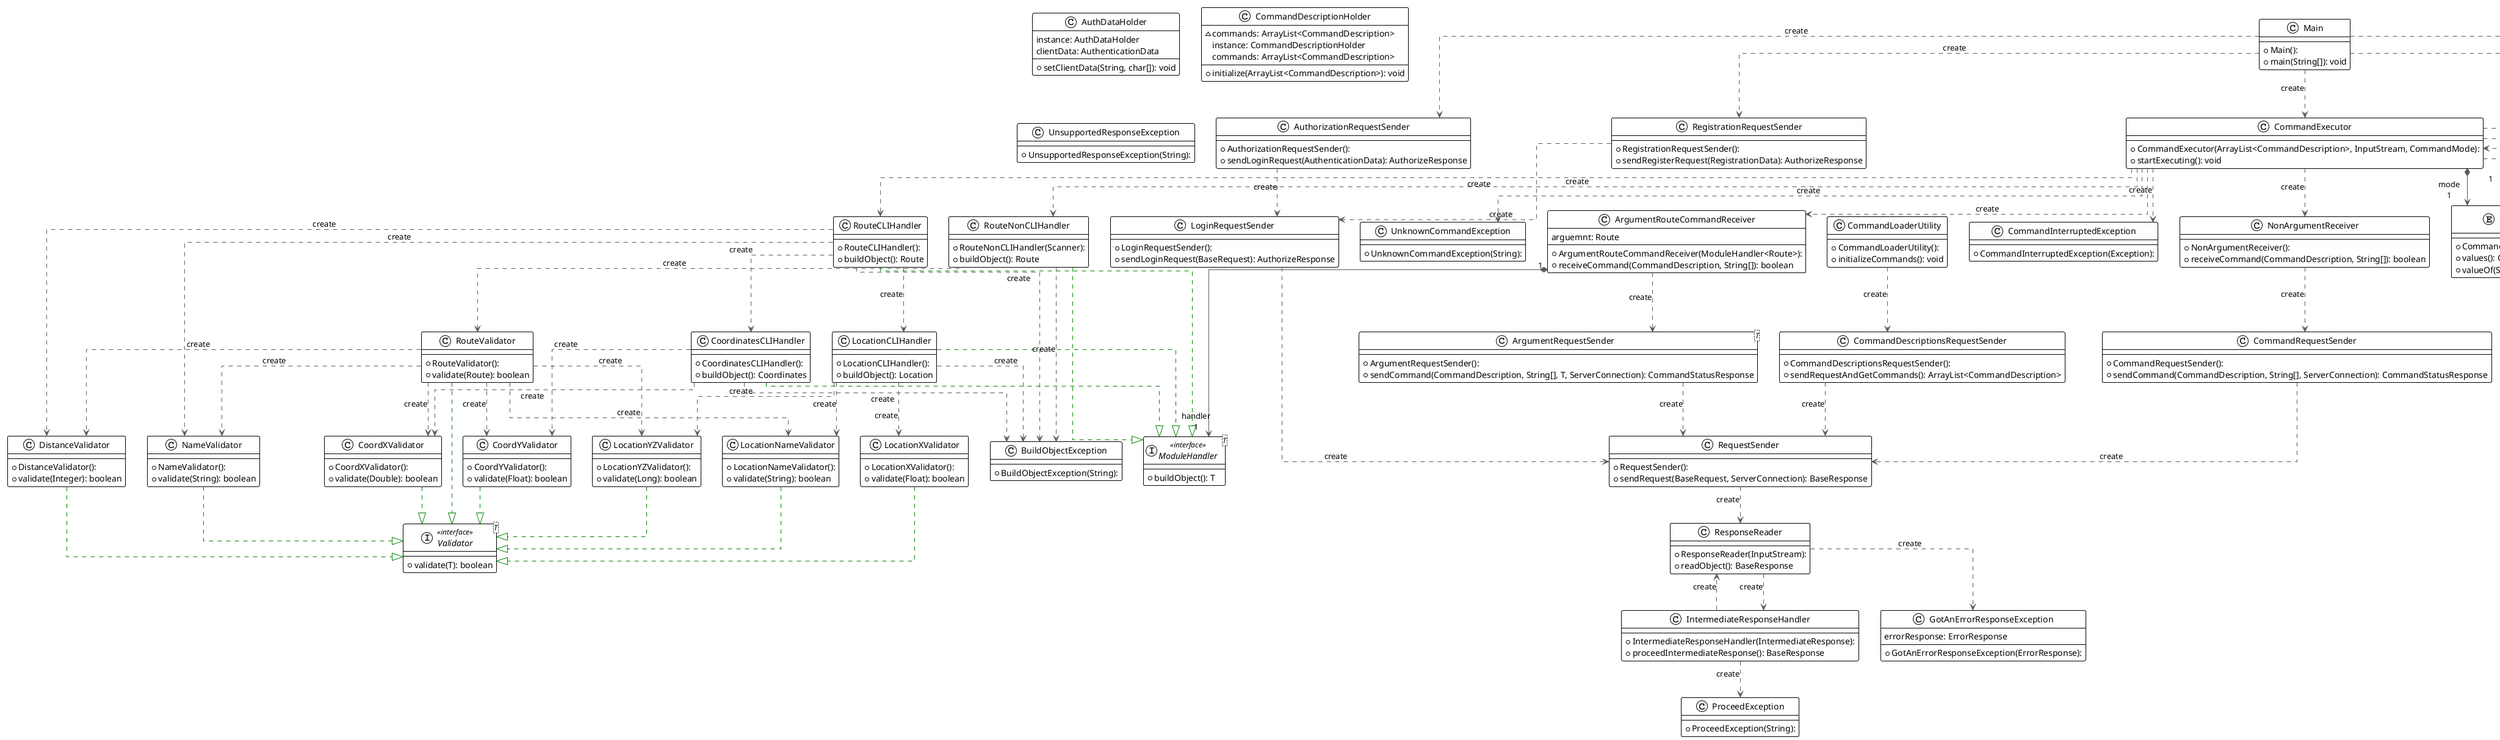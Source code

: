 @startuml

!theme plain
top to bottom direction
skinparam linetype ortho

class ArgumentRequestSender<T> {
  + ArgumentRequestSender(): 
  + sendCommand(CommandDescription, String[], T, ServerConnection): CommandStatusResponse
}
class ArgumentRouteCommandReceiver {
  + ArgumentRouteCommandReceiver(ModuleHandler<Route>): 
  + receiveCommand(CommandDescription, String[]): boolean
   arguemnt: Route
}
class AuthDataHolder {
  + setClientData(String, char[]): void
   instance: AuthDataHolder
   clientData: AuthenticationData
}
class AuthorizationRequestSender {
  + AuthorizationRequestSender(): 
  + sendLoginRequest(AuthenticationData): AuthorizeResponse
}
class BuildObjectException {
  + BuildObjectException(String): 
}
class CommandDescriptionHolder {
  ~ commands: ArrayList<CommandDescription>
  + initialize(ArrayList<CommandDescription>): void
   instance: CommandDescriptionHolder
   commands: ArrayList<CommandDescription>
}
class CommandDescriptionsRequestSender {
  + CommandDescriptionsRequestSender(): 
  + sendRequestAndGetCommands(): ArrayList<CommandDescription>
}
class CommandExecutor {
  + CommandExecutor(ArrayList<CommandDescription>, InputStream, CommandMode): 
  + startExecuting(): void
}
class CommandInterruptedException {
  + CommandInterruptedException(Exception): 
}
class CommandLoaderUtility {
  + CommandLoaderUtility(): 
  + initializeCommands(): void
}
enum CommandMode << enumeration >> {
  + CommandMode(): 
  + values(): CommandMode[]
  + valueOf(String): CommandMode
}
class CommandRequestSender {
  + CommandRequestSender(): 
  + sendCommand(CommandDescription, String[], ServerConnection): CommandStatusResponse
}
class CommandsNotLoadedException {
  + CommandsNotLoadedException(): 
}
class CoordXValidator {
  + CoordXValidator(): 
  + validate(Double): boolean
}
class CoordYValidator {
  + CoordYValidator(): 
  + validate(Float): boolean
}
class CoordinatesCLIHandler {
  + CoordinatesCLIHandler(): 
  + buildObject(): Coordinates
}
class DistanceValidator {
  + DistanceValidator(): 
  + validate(Integer): boolean
}
class ExecuteScriptReceiver {
  + ExecuteScriptReceiver(): 
  + receiveCommand(CommandDescription, String[]): boolean
}
class ExitReceiver {
  + ExitReceiver(): 
  + receiveCommand(CommandDescription, String[]): boolean
}
class GotAnErrorResponseException {
  + GotAnErrorResponseException(ErrorResponse): 
   errorResponse: ErrorResponse
}
class IntermediateResponseHandler {
  + IntermediateResponseHandler(IntermediateResponse): 
  + proceedIntermediateResponse(): BaseResponse
}
class LocationCLIHandler {
  + LocationCLIHandler(): 
  + buildObject(): Location
}
class LocationNameValidator {
  + LocationNameValidator(): 
  + validate(String): boolean
}
class LocationXValidator {
  + LocationXValidator(): 
  + validate(Float): boolean
}
class LocationYZValidator {
  + LocationYZValidator(): 
  + validate(Long): boolean
}
class LoginRequestSender {
  + LoginRequestSender(): 
  + sendLoginRequest(BaseRequest): AuthorizeResponse
}
class Main {
  + Main(): 
  + main(String[]): void
}
interface ModuleHandler<T> << interface >> {
  + buildObject(): T
}
class NameValidator {
  + NameValidator(): 
  + validate(String): boolean
}
class NonArgumentReceiver {
  + NonArgumentReceiver(): 
  + receiveCommand(CommandDescription, String[]): boolean
}
class ProceedException {
  + ProceedException(String): 
}
class RegistrationRequestSender {
  + RegistrationRequestSender(): 
  + sendRegisterRequest(RegistrationData): AuthorizeResponse
}
class RequestSender {
  + RequestSender(): 
  + sendRequest(BaseRequest, ServerConnection): BaseResponse
}
class ResponseReader {
  + ResponseReader(InputStream): 
  + readObject(): BaseResponse
}
class RouteCLIHandler {
  + RouteCLIHandler(): 
  + buildObject(): Route
}
class RouteNonCLIHandler {
  + RouteNonCLIHandler(Scanner): 
  + buildObject(): Route
}
class RouteValidator {
  + RouteValidator(): 
  + validate(Route): boolean
}
interface ServerConnection << interface >> {
  + closeConnection(): void
  + listenServer(): ByteArrayInputStream
  + sendData(byte[]): InputStream
  + openConnection(): void
}
interface ServerConnectionFactory << interface >> {
  + openConnection(InetAddress, int): ServerConnection
}
class ServerConnectionHandler {
  + ServerConnectionHandler(): 
   serverConnection: ServerConnection
   currentConnection: ServerConnection
}
class StreamInterruptedException {
  + StreamInterruptedException(String): 
}
class UdpConnectionBlockDecorator {
  + UdpConnectionBlockDecorator(UdpServerConnection, boolean): 
   lockState: boolean
}
class UdpServerConnection {
  + listenServer(): ByteArrayInputStream
  + openConnection(): void
  + closeConnection(): void
  + sendData(byte[]): ByteArrayInputStream
}
class UdpServerConnectionFactory {
  + UdpServerConnectionFactory(): 
  + openConnection(InetAddress, int): ServerConnection
}
class UnknownCommandException {
  + UnknownCommandException(String): 
}
class UnsupportedResponseException {
  + UnsupportedResponseException(String): 
}
class Utilities {
  + Utilities(): 
  + checkArgumentsOrThrow(int, int): void
  + hasNextLineOrThrow(Scanner): boolean
}
interface Validator<T> << interface >> {
  + validate(T): boolean
}
class WrongAmountOfArgumentsException {
  + WrongAmountOfArgumentsException(String): 
}

ArgumentRequestSender             -[#595959,dashed]->  RequestSender                    : "«create»"
ArgumentRouteCommandReceiver      -[#595959,dashed]->  ArgumentRequestSender            : "«create»"
ArgumentRouteCommandReceiver     "1" *-[#595959,plain]-> "handler\n1" ModuleHandler                    
AuthorizationRequestSender        -[#595959,dashed]->  LoginRequestSender               : "«create»"
CommandDescriptionsRequestSender  -[#595959,dashed]->  RequestSender                    : "«create»"
CommandExecutor                   -[#595959,dashed]->  ArgumentRouteCommandReceiver     : "«create»"
CommandExecutor                   -[#595959,dashed]->  CommandInterruptedException      : "«create»"
CommandExecutor                  "1" *-[#595959,plain]-> "mode\n1" CommandMode                      
CommandExecutor                   -[#595959,dashed]->  CommandsNotLoadedException       : "«create»"
CommandExecutor                   -[#595959,dashed]->  ExecuteScriptReceiver            : "«create»"
CommandExecutor                   -[#595959,dashed]->  ExitReceiver                     : "«create»"
CommandExecutor                   -[#595959,dashed]->  NonArgumentReceiver              : "«create»"
CommandExecutor                   -[#595959,dashed]->  RouteCLIHandler                  : "«create»"
CommandExecutor                   -[#595959,dashed]->  RouteNonCLIHandler               : "«create»"
CommandExecutor                   -[#595959,dashed]->  UnknownCommandException          : "«create»"
CommandLoaderUtility              -[#595959,dashed]->  CommandDescriptionsRequestSender : "«create»"
CommandRequestSender              -[#595959,dashed]->  RequestSender                    : "«create»"
CoordXValidator                   -[#008200,dashed]-^  Validator                        
CoordYValidator                   -[#008200,dashed]-^  Validator                        
CoordinatesCLIHandler             -[#595959,dashed]->  BuildObjectException             : "«create»"
CoordinatesCLIHandler             -[#595959,dashed]->  CoordXValidator                  : "«create»"
CoordinatesCLIHandler             -[#595959,dashed]->  CoordYValidator                  : "«create»"
CoordinatesCLIHandler             -[#008200,dashed]-^  ModuleHandler                    
DistanceValidator                 -[#008200,dashed]-^  Validator                        
ExecuteScriptReceiver             -[#595959,dashed]->  CommandExecutor                  : "«create»"
IntermediateResponseHandler       -[#595959,dashed]->  ProceedException                 : "«create»"
IntermediateResponseHandler       -[#595959,dashed]->  ResponseReader                   : "«create»"
LocationCLIHandler                -[#595959,dashed]->  BuildObjectException             : "«create»"
LocationCLIHandler                -[#595959,dashed]->  LocationNameValidator            : "«create»"
LocationCLIHandler                -[#595959,dashed]->  LocationXValidator               : "«create»"
LocationCLIHandler                -[#595959,dashed]->  LocationYZValidator              : "«create»"
LocationCLIHandler                -[#008200,dashed]-^  ModuleHandler                    
LocationNameValidator             -[#008200,dashed]-^  Validator                        
LocationXValidator                -[#008200,dashed]-^  Validator                        
LocationYZValidator               -[#008200,dashed]-^  Validator                        
LoginRequestSender                -[#595959,dashed]->  RequestSender                    : "«create»"
Main                              -[#595959,dashed]->  AuthorizationRequestSender       : "«create»"
Main                              -[#595959,dashed]->  CommandExecutor                  : "«create»"
Main                              -[#595959,dashed]->  RegistrationRequestSender        : "«create»"
Main                              -[#595959,dashed]->  UdpConnectionBlockDecorator      : "«create»"
Main                              -[#595959,dashed]->  UdpServerConnectionFactory       : "«create»"
NameValidator                     -[#008200,dashed]-^  Validator                        
NonArgumentReceiver               -[#595959,dashed]->  CommandRequestSender             : "«create»"
RegistrationRequestSender         -[#595959,dashed]->  LoginRequestSender               : "«create»"
RequestSender                     -[#595959,dashed]->  ResponseReader                   : "«create»"
ResponseReader                    -[#595959,dashed]->  GotAnErrorResponseException      : "«create»"
ResponseReader                    -[#595959,dashed]->  IntermediateResponseHandler      : "«create»"
RouteCLIHandler                   -[#595959,dashed]->  BuildObjectException             : "«create»"
RouteCLIHandler                   -[#595959,dashed]->  CoordinatesCLIHandler            : "«create»"
RouteCLIHandler                   -[#595959,dashed]->  DistanceValidator                : "«create»"
RouteCLIHandler                   -[#595959,dashed]->  LocationCLIHandler               : "«create»"
RouteCLIHandler                   -[#008200,dashed]-^  ModuleHandler                    
RouteCLIHandler                   -[#595959,dashed]->  NameValidator                    : "«create»"
RouteNonCLIHandler                -[#595959,dashed]->  BuildObjectException             : "«create»"
RouteNonCLIHandler                -[#008200,dashed]-^  ModuleHandler                    
RouteNonCLIHandler                -[#595959,dashed]->  RouteValidator                   : "«create»"
RouteValidator                    -[#595959,dashed]->  CoordXValidator                  : "«create»"
RouteValidator                    -[#595959,dashed]->  CoordYValidator                  : "«create»"
RouteValidator                    -[#595959,dashed]->  DistanceValidator                : "«create»"
RouteValidator                    -[#595959,dashed]->  LocationNameValidator            : "«create»"
RouteValidator                    -[#595959,dashed]->  LocationYZValidator              : "«create»"
RouteValidator                    -[#595959,dashed]->  NameValidator                    : "«create»"
RouteValidator                    -[#008200,dashed]-^  Validator                        
ServerConnectionHandler          "1" *-[#595959,plain]-> "currentConnection\n1" ServerConnection                 
UdpConnectionBlockDecorator       -[#000082,plain]-^  UdpServerConnection              
UdpConnectionBlockDecorator      "1" *-[#595959,plain]-> "baseConnection\n1" UdpServerConnection              
UdpServerConnection               -[#008200,dashed]-^  ServerConnection                 
UdpServerConnectionFactory        -[#008200,dashed]-^  ServerConnectionFactory          
UdpServerConnectionFactory        -[#595959,dashed]->  UdpServerConnection              : "«create»"
Utilities                         -[#595959,dashed]->  StreamInterruptedException       : "«create»"
Utilities                         -[#595959,dashed]->  WrongAmountOfArgumentsException  : "«create»"
@enduml
